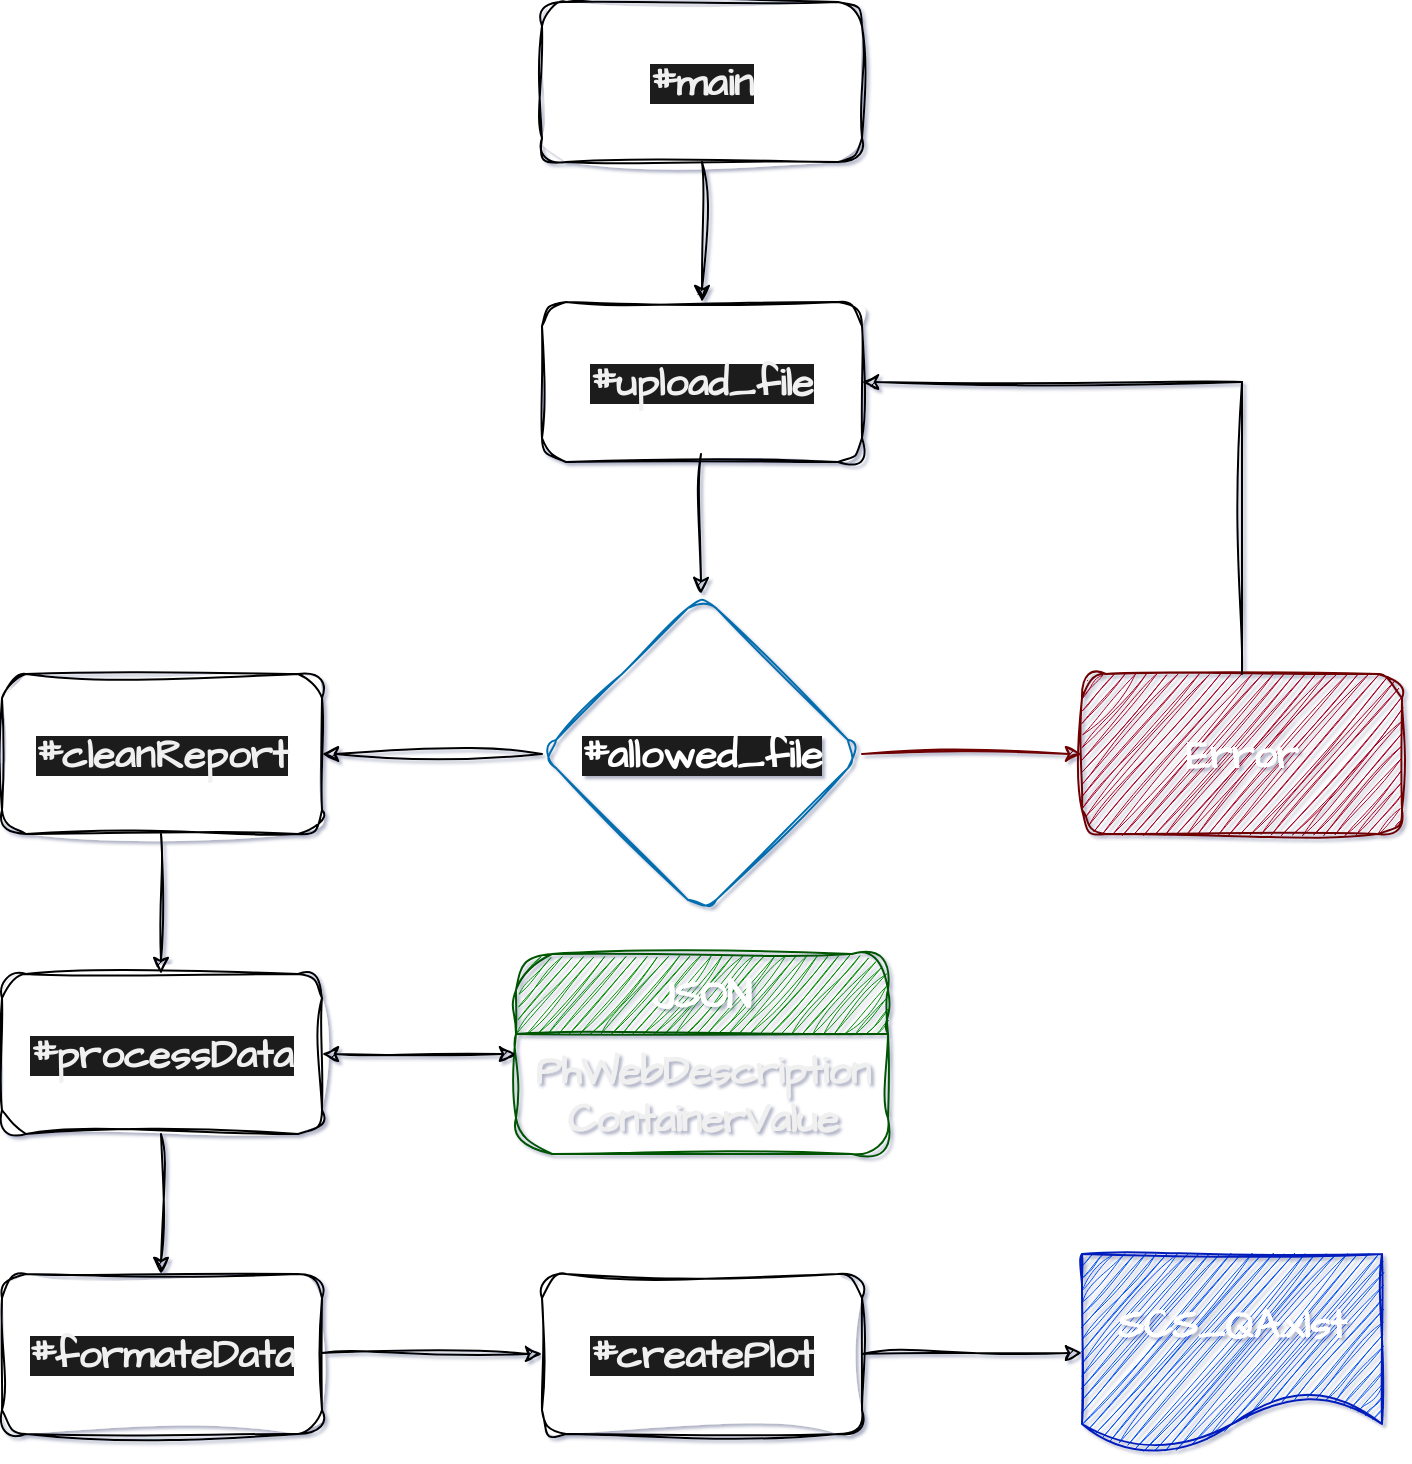 <mxfile>
    <diagram id="tub1gyYBaW6fBHoP5Xp-" name="Page-1">
        <mxGraphModel dx="1056" dy="559" grid="1" gridSize="10" guides="1" tooltips="1" connect="1" arrows="0" fold="1" page="1" pageScale="1" pageWidth="850" pageHeight="1100" background="none" math="0" shadow="1">
            <root>
                <mxCell id="0"/>
                <mxCell id="1" parent="0"/>
                <mxCell id="9" value="&lt;div style=&quot;background-color: rgb(30, 30, 30); font-size: 20px; line-height: 20px;&quot;&gt;&lt;span style=&quot;font-size: 20px;&quot;&gt;#&lt;/span&gt;&lt;span style=&quot;font-size: 20px;&quot;&gt;main&lt;/span&gt;&lt;/div&gt;" style="rounded=1;whiteSpace=wrap;html=1;strokeColor=default;fontFamily=Architects Daughter;fontSize=20;fontColor=#F0F0F0;fillColor=default;sketch=1;curveFitting=1;jiggle=2;fontSource=https%3A%2F%2Ffonts.googleapis.com%2Fcss%3Ffamily%3DArchitects%2BDaughter;fontStyle=1" parent="1" vertex="1">
                    <mxGeometry x="370" y="100" width="160" height="80" as="geometry"/>
                </mxCell>
                <mxCell id="10" value="" style="endArrow=classic;html=1;fontFamily=Architects Daughter;fontSize=20;fontColor=#F0F0F0;exitX=0.5;exitY=1;exitDx=0;exitDy=0;entryX=0.5;entryY=0;entryDx=0;entryDy=0;sketch=1;curveFitting=1;jiggle=2;fontSource=https%3A%2F%2Ffonts.googleapis.com%2Fcss%3Ffamily%3DArchitects%2BDaughter;fontStyle=1" parent="1" source="9" target="21" edge="1">
                    <mxGeometry width="50" height="50" relative="1" as="geometry">
                        <mxPoint x="400" y="330" as="sourcePoint"/>
                        <mxPoint x="450" y="220" as="targetPoint"/>
                    </mxGeometry>
                </mxCell>
                <mxCell id="21" value="&lt;div style=&quot;background-color: rgb(30, 30, 30); font-size: 20px; line-height: 20px;&quot;&gt;&lt;span style=&quot;font-size: 20px;&quot;&gt;#upload_file&lt;/span&gt;&lt;/div&gt;" style="rounded=1;whiteSpace=wrap;html=1;strokeColor=default;fontFamily=Architects Daughter;fontSize=20;fontColor=#F0F0F0;fillColor=default;sketch=1;curveFitting=1;jiggle=2;fontSource=https%3A%2F%2Ffonts.googleapis.com%2Fcss%3Ffamily%3DArchitects%2BDaughter;fontStyle=1" parent="1" vertex="1">
                    <mxGeometry x="370" y="250" width="160" height="80" as="geometry"/>
                </mxCell>
                <mxCell id="22" value="&lt;div style=&quot;background-color: rgb(30, 30, 30); font-size: 20px; line-height: 20px;&quot;&gt;&lt;span style=&quot;font-size: 20px;&quot;&gt;#allowed_file&lt;/span&gt;&lt;/div&gt;" style="rhombus;whiteSpace=wrap;html=1;strokeColor=#006EAF;fontFamily=Architects Daughter;fontSize=20;fontColor=#ffffff;fillColor=none;rounded=1;sketch=1;curveFitting=1;jiggle=2;fontSource=https%3A%2F%2Ffonts.googleapis.com%2Fcss%3Ffamily%3DArchitects%2BDaughter;fontStyle=1" parent="1" vertex="1">
                    <mxGeometry x="370" y="396" width="160" height="160" as="geometry"/>
                </mxCell>
                <mxCell id="23" value="" style="endArrow=classic;html=1;fontFamily=Architects Daughter;fontSize=20;fontColor=#F0F0F0;exitX=1;exitY=0.5;exitDx=0;exitDy=0;sketch=1;curveFitting=1;jiggle=2;fontSource=https%3A%2F%2Ffonts.googleapis.com%2Fcss%3Ffamily%3DArchitects%2BDaughter;fontStyle=1;fillColor=#a20025;strokeColor=#6F0000;" parent="1" source="22" edge="1">
                    <mxGeometry width="50" height="50" relative="1" as="geometry">
                        <mxPoint x="590" y="466" as="sourcePoint"/>
                        <mxPoint x="640" y="476" as="targetPoint"/>
                    </mxGeometry>
                </mxCell>
                <mxCell id="27" value="" style="endArrow=classic;html=1;fontFamily=Architects Daughter;fontSize=20;fontColor=#F0F0F0;exitX=0;exitY=0.5;exitDx=0;exitDy=0;sketch=1;curveFitting=1;jiggle=2;fontSource=https%3A%2F%2Ffonts.googleapis.com%2Fcss%3Ffamily%3DArchitects%2BDaughter;fontStyle=1" parent="1" source="22" edge="1">
                    <mxGeometry width="50" height="50" relative="1" as="geometry">
                        <mxPoint x="260" y="475.5" as="sourcePoint"/>
                        <mxPoint x="260" y="476" as="targetPoint"/>
                    </mxGeometry>
                </mxCell>
                <mxCell id="29" value="&lt;div style=&quot;background-color: rgb(30, 30, 30); font-size: 20px; line-height: 20px;&quot;&gt;&lt;div style=&quot;line-height: 20px; font-size: 20px;&quot;&gt;&lt;span style=&quot;font-size: 20px;&quot;&gt;#&lt;/span&gt;&lt;span style=&quot;font-size: 20px;&quot;&gt;cleanReport&lt;/span&gt;&lt;/div&gt;&lt;/div&gt;" style="rounded=1;whiteSpace=wrap;html=1;strokeColor=default;fontFamily=Architects Daughter;fontSize=20;fontColor=#F0F0F0;fillColor=default;sketch=1;curveFitting=1;jiggle=2;fontSource=https%3A%2F%2Ffonts.googleapis.com%2Fcss%3Ffamily%3DArchitects%2BDaughter;fontStyle=1" parent="1" vertex="1">
                    <mxGeometry x="100" y="436" width="160" height="80" as="geometry"/>
                </mxCell>
                <mxCell id="30" value="&lt;div style=&quot;background-color: rgb(30, 30, 30); font-size: 20px; line-height: 20px;&quot;&gt;&lt;div style=&quot;line-height: 20px; font-size: 20px;&quot;&gt;&lt;font style=&quot;font-size: 20px;&quot;&gt;#processData&lt;/font&gt;&lt;/div&gt;&lt;/div&gt;" style="rounded=1;whiteSpace=wrap;html=1;strokeColor=default;fontFamily=Architects Daughter;fontSize=20;fontColor=#F0F0F0;fillColor=default;sketch=1;curveFitting=1;jiggle=2;fontSource=https%3A%2F%2Ffonts.googleapis.com%2Fcss%3Ffamily%3DArchitects%2BDaughter;fontStyle=1" parent="1" vertex="1">
                    <mxGeometry x="100" y="586" width="160" height="80" as="geometry"/>
                </mxCell>
                <mxCell id="31" value="" style="endArrow=classic;html=1;fontFamily=Architects Daughter;fontSize=20;fontColor=#F0F0F0;exitX=0.5;exitY=1;exitDx=0;exitDy=0;entryX=0.5;entryY=0;entryDx=0;entryDy=0;sketch=1;curveFitting=1;jiggle=2;fontSource=https%3A%2F%2Ffonts.googleapis.com%2Fcss%3Ffamily%3DArchitects%2BDaughter;fontStyle=1" parent="1" edge="1">
                    <mxGeometry width="50" height="50" relative="1" as="geometry">
                        <mxPoint x="179.5" y="516" as="sourcePoint"/>
                        <mxPoint x="179.5" y="586" as="targetPoint"/>
                    </mxGeometry>
                </mxCell>
                <mxCell id="34" value="" style="endArrow=classic;html=1;fontFamily=Architects Daughter;fontSize=20;fontColor=#F0F0F0;exitX=0.5;exitY=1;exitDx=0;exitDy=0;entryX=0.5;entryY=0;entryDx=0;entryDy=0;sketch=1;curveFitting=1;jiggle=2;fontSource=https%3A%2F%2Ffonts.googleapis.com%2Fcss%3Ffamily%3DArchitects%2BDaughter;fontStyle=1" parent="1" edge="1">
                    <mxGeometry width="50" height="50" relative="1" as="geometry">
                        <mxPoint x="179.5" y="666" as="sourcePoint"/>
                        <mxPoint x="179.5" y="736" as="targetPoint"/>
                    </mxGeometry>
                </mxCell>
                <mxCell id="37" value="JSON" style="swimlane;fontStyle=1;childLayout=stackLayout;horizontal=1;startSize=40;horizontalStack=0;resizeParent=1;resizeParentMax=0;resizeLast=0;collapsible=1;marginBottom=0;whiteSpace=wrap;html=1;fontFamily=Architects Daughter;fontSize=20;rounded=1;sketch=1;curveFitting=1;jiggle=2;fillColor=#008a00;strokeColor=#005700;fontSource=https%3A%2F%2Ffonts.googleapis.com%2Fcss%3Ffamily%3DArchitects%2BDaughter;fontColor=#ffffff;" parent="1" vertex="1">
                    <mxGeometry x="357" y="576" width="186" height="100" as="geometry"/>
                </mxCell>
                <mxCell id="58" value="PhWebDescription&lt;br style=&quot;font-size: 20px;&quot;&gt;ContainerValue" style="text;html=1;align=center;verticalAlign=middle;resizable=0;points=[];autosize=1;strokeColor=none;fillColor=none;fontSize=20;fontFamily=Architects Daughter;fontColor=#F0F0F0;rounded=1;sketch=1;curveFitting=1;jiggle=2;fontSource=https%3A%2F%2Ffonts.googleapis.com%2Fcss%3Ffamily%3DArchitects%2BDaughter;fontStyle=1" parent="37" vertex="1">
                    <mxGeometry y="40" width="186" height="60" as="geometry"/>
                </mxCell>
                <mxCell id="41" value="" style="endArrow=classic;startArrow=classic;html=1;fontFamily=Architects Daughter;fontSize=20;fontColor=#F0F0F0;exitX=1;exitY=0.5;exitDx=0;exitDy=0;entryX=0;entryY=0.5;entryDx=0;entryDy=0;sketch=1;curveFitting=1;jiggle=2;fontSource=https%3A%2F%2Ffonts.googleapis.com%2Fcss%3Ffamily%3DArchitects%2BDaughter;fontStyle=1" parent="1" source="30" target="37" edge="1">
                    <mxGeometry width="50" height="50" relative="1" as="geometry">
                        <mxPoint x="400" y="756" as="sourcePoint"/>
                        <mxPoint x="370" y="691" as="targetPoint"/>
                    </mxGeometry>
                </mxCell>
                <mxCell id="42" value="&lt;div style=&quot;background-color: rgb(30, 30, 30); font-size: 20px; line-height: 20px;&quot;&gt;&lt;div style=&quot;line-height: 20px; font-size: 20px;&quot;&gt;&lt;font style=&quot;font-size: 20px;&quot;&gt;#formateData&lt;/font&gt;&lt;/div&gt;&lt;/div&gt;" style="rounded=1;whiteSpace=wrap;html=1;strokeColor=default;fontFamily=Architects Daughter;fontSize=20;fontColor=#F0F0F0;fillColor=default;sketch=1;curveFitting=1;jiggle=2;fontSource=https%3A%2F%2Ffonts.googleapis.com%2Fcss%3Ffamily%3DArchitects%2BDaughter;fontStyle=1" parent="1" vertex="1">
                    <mxGeometry x="100" y="736" width="160" height="80" as="geometry"/>
                </mxCell>
                <mxCell id="44" value="" style="endArrow=classic;html=1;fontFamily=Architects Daughter;fontSize=20;fontColor=#F0F0F0;exitX=1;exitY=0.5;exitDx=0;exitDy=0;entryX=0;entryY=0.5;entryDx=0;entryDy=0;sketch=1;curveFitting=1;jiggle=2;fontSource=https%3A%2F%2Ffonts.googleapis.com%2Fcss%3Ffamily%3DArchitects%2BDaughter;fontStyle=1" parent="1" target="45" edge="1">
                    <mxGeometry width="50" height="50" relative="1" as="geometry">
                        <mxPoint x="260" y="775.5" as="sourcePoint"/>
                        <mxPoint x="370" y="775.5" as="targetPoint"/>
                    </mxGeometry>
                </mxCell>
                <mxCell id="45" value="&lt;div style=&quot;background-color: rgb(30, 30, 30); font-size: 20px; line-height: 20px;&quot;&gt;&lt;div style=&quot;line-height: 20px; font-size: 20px;&quot;&gt;&lt;font style=&quot;font-size: 20px;&quot;&gt;#createPlot&lt;/font&gt;&lt;/div&gt;&lt;/div&gt;" style="rounded=1;whiteSpace=wrap;html=1;strokeColor=default;fontFamily=Architects Daughter;fontSize=20;fontColor=#F0F0F0;fillColor=default;sketch=1;curveFitting=1;jiggle=2;fontSource=https%3A%2F%2Ffonts.googleapis.com%2Fcss%3Ffamily%3DArchitects%2BDaughter;fontStyle=1" parent="1" vertex="1">
                    <mxGeometry x="370" y="736" width="160" height="80" as="geometry"/>
                </mxCell>
                <mxCell id="48" value="" style="endArrow=classic;html=1;fontFamily=Architects Daughter;fontSize=20;fontColor=#F0F0F0;exitX=1;exitY=0.5;exitDx=0;exitDy=0;sketch=1;curveFitting=1;jiggle=2;fontSource=https%3A%2F%2Ffonts.googleapis.com%2Fcss%3Ffamily%3DArchitects%2BDaughter;fontStyle=1" parent="1" source="45" edge="1">
                    <mxGeometry width="50" height="50" relative="1" as="geometry">
                        <mxPoint x="530" y="775.5" as="sourcePoint"/>
                        <mxPoint x="640" y="775.5" as="targetPoint"/>
                    </mxGeometry>
                </mxCell>
                <mxCell id="53" value="Error" style="rounded=1;whiteSpace=wrap;html=1;strokeColor=#6F0000;fontFamily=Architects Daughter;fontSize=20;fontColor=#ffffff;fillColor=#a20025;sketch=1;curveFitting=1;jiggle=2;fontSource=https%3A%2F%2Ffonts.googleapis.com%2Fcss%3Ffamily%3DArchitects%2BDaughter;fontStyle=1" parent="1" vertex="1">
                    <mxGeometry x="640" y="436" width="160" height="80" as="geometry"/>
                </mxCell>
                <mxCell id="55" value="" style="endArrow=none;html=1;fontFamily=Architects Daughter;fontSize=20;fontColor=#F0F0F0;exitX=0.5;exitY=0;exitDx=0;exitDy=0;sketch=1;curveFitting=1;jiggle=2;fontSource=https%3A%2F%2Ffonts.googleapis.com%2Fcss%3Ffamily%3DArchitects%2BDaughter;fontStyle=1" parent="1" source="53" edge="1">
                    <mxGeometry width="50" height="50" relative="1" as="geometry">
                        <mxPoint x="400" y="330" as="sourcePoint"/>
                        <mxPoint x="720" y="290" as="targetPoint"/>
                    </mxGeometry>
                </mxCell>
                <mxCell id="56" value="" style="endArrow=classic;html=1;fontFamily=Architects Daughter;fontSize=20;fontColor=#F0F0F0;entryX=1;entryY=0.5;entryDx=0;entryDy=0;sketch=1;curveFitting=1;jiggle=2;fontSource=https%3A%2F%2Ffonts.googleapis.com%2Fcss%3Ffamily%3DArchitects%2BDaughter;fontStyle=1" parent="1" target="21" edge="1">
                    <mxGeometry width="50" height="50" relative="1" as="geometry">
                        <mxPoint x="720" y="290" as="sourcePoint"/>
                        <mxPoint x="450" y="280" as="targetPoint"/>
                    </mxGeometry>
                </mxCell>
                <mxCell id="60" value="SCS_QA.xlst" style="shape=document;whiteSpace=wrap;html=1;boundedLbl=1;strokeColor=#001DBC;fontFamily=Architects Daughter;fontSize=20;fontColor=#ffffff;fillColor=#0050ef;rounded=1;sketch=1;curveFitting=1;jiggle=2;fontSource=https%3A%2F%2Ffonts.googleapis.com%2Fcss%3Ffamily%3DArchitects%2BDaughter;fontStyle=1" parent="1" vertex="1">
                    <mxGeometry x="640" y="726" width="150" height="100" as="geometry"/>
                </mxCell>
                <mxCell id="61" value="" style="endArrow=classic;html=1;fontFamily=Architects Daughter;fontSize=20;fontColor=#F0F0F0;exitX=0.5;exitY=1;exitDx=0;exitDy=0;entryX=0.5;entryY=0;entryDx=0;entryDy=0;sketch=1;curveFitting=1;jiggle=2;fontSource=https%3A%2F%2Ffonts.googleapis.com%2Fcss%3Ffamily%3DArchitects%2BDaughter;fontStyle=1" parent="1" edge="1">
                    <mxGeometry width="50" height="50" relative="1" as="geometry">
                        <mxPoint x="449.5" y="326" as="sourcePoint"/>
                        <mxPoint x="449.5" y="396" as="targetPoint"/>
                    </mxGeometry>
                </mxCell>
            </root>
        </mxGraphModel>
    </diagram>
</mxfile>